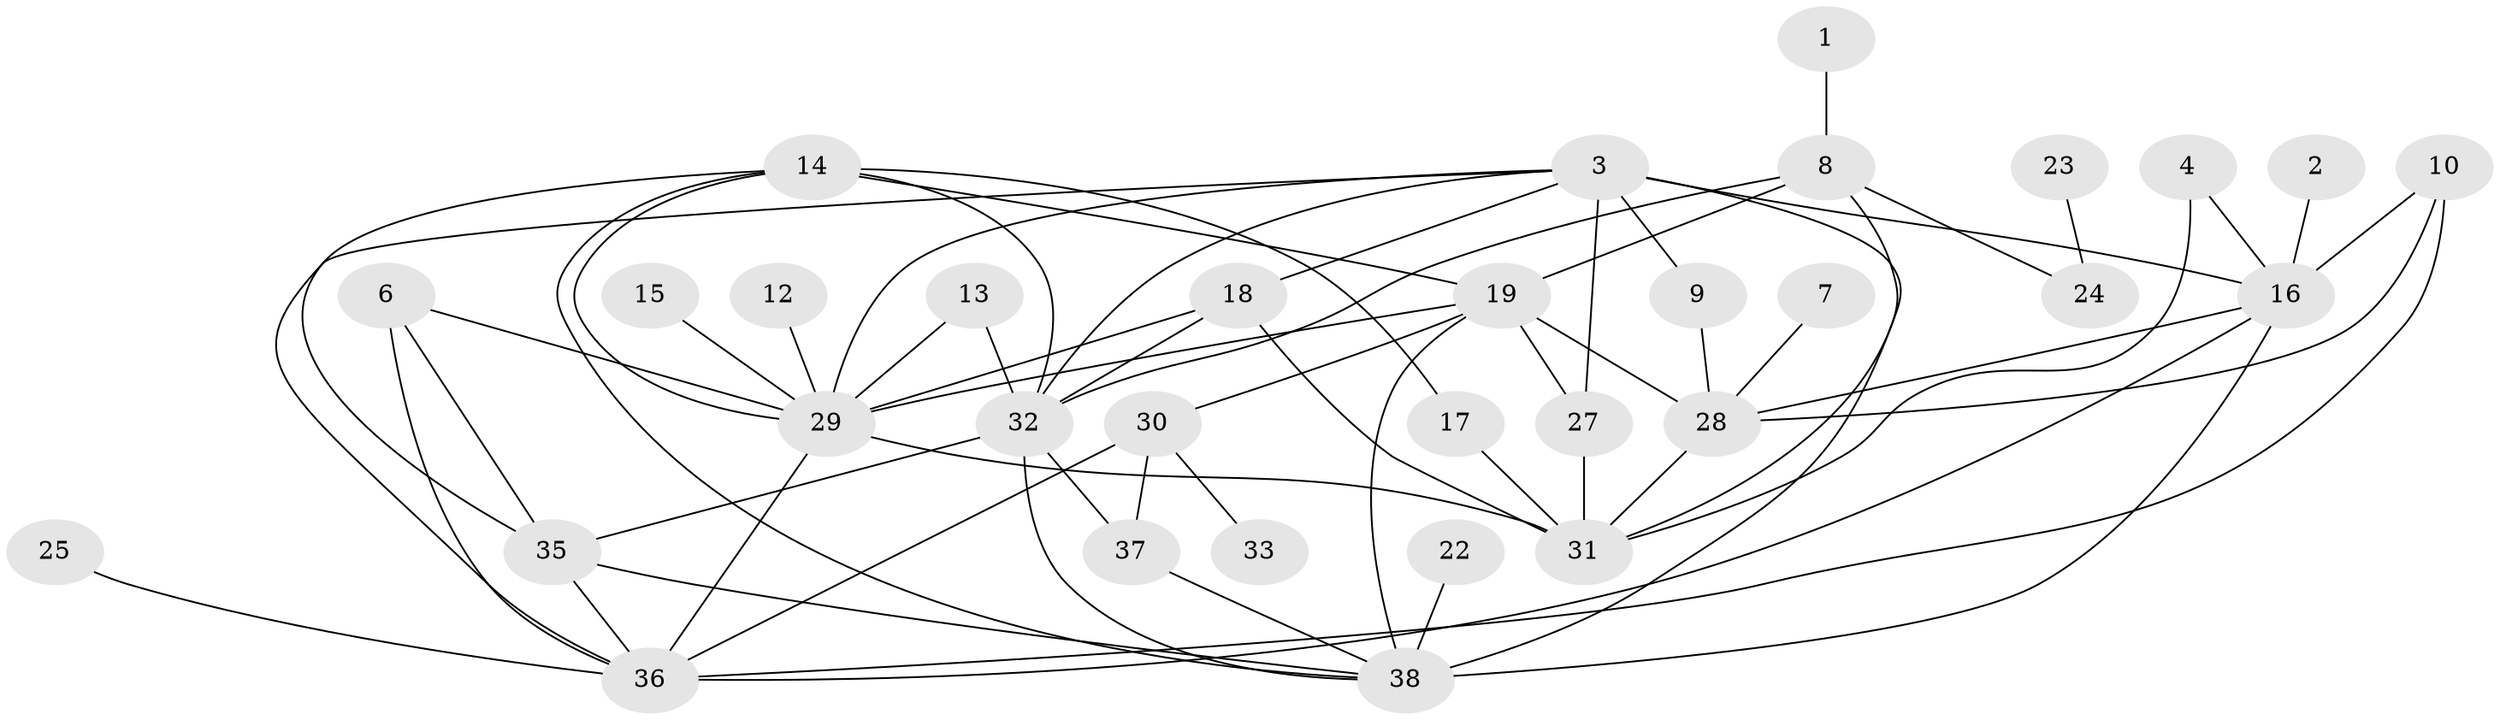 // original degree distribution, {1: 0.17105263157894737, 3: 0.21052631578947367, 6: 0.05263157894736842, 4: 0.2236842105263158, 2: 0.17105263157894737, 0: 0.07894736842105263, 5: 0.09210526315789473}
// Generated by graph-tools (version 1.1) at 2025/49/03/09/25 03:49:11]
// undirected, 32 vertices, 62 edges
graph export_dot {
graph [start="1"]
  node [color=gray90,style=filled];
  1;
  2;
  3;
  4;
  6;
  7;
  8;
  9;
  10;
  12;
  13;
  14;
  15;
  16;
  17;
  18;
  19;
  22;
  23;
  24;
  25;
  27;
  28;
  29;
  30;
  31;
  32;
  33;
  35;
  36;
  37;
  38;
  1 -- 8 [weight=1.0];
  2 -- 16 [weight=1.0];
  3 -- 9 [weight=1.0];
  3 -- 16 [weight=1.0];
  3 -- 18 [weight=1.0];
  3 -- 27 [weight=1.0];
  3 -- 29 [weight=1.0];
  3 -- 32 [weight=1.0];
  3 -- 36 [weight=1.0];
  3 -- 38 [weight=2.0];
  4 -- 16 [weight=1.0];
  4 -- 31 [weight=1.0];
  6 -- 29 [weight=1.0];
  6 -- 35 [weight=1.0];
  6 -- 36 [weight=1.0];
  7 -- 28 [weight=1.0];
  8 -- 19 [weight=1.0];
  8 -- 24 [weight=1.0];
  8 -- 31 [weight=1.0];
  8 -- 32 [weight=1.0];
  9 -- 28 [weight=1.0];
  10 -- 16 [weight=1.0];
  10 -- 28 [weight=1.0];
  10 -- 36 [weight=1.0];
  12 -- 29 [weight=1.0];
  13 -- 29 [weight=1.0];
  13 -- 32 [weight=1.0];
  14 -- 17 [weight=1.0];
  14 -- 19 [weight=1.0];
  14 -- 29 [weight=1.0];
  14 -- 32 [weight=1.0];
  14 -- 35 [weight=1.0];
  14 -- 38 [weight=1.0];
  15 -- 29 [weight=1.0];
  16 -- 28 [weight=2.0];
  16 -- 36 [weight=1.0];
  16 -- 38 [weight=2.0];
  17 -- 31 [weight=2.0];
  18 -- 29 [weight=1.0];
  18 -- 31 [weight=1.0];
  18 -- 32 [weight=1.0];
  19 -- 27 [weight=1.0];
  19 -- 28 [weight=1.0];
  19 -- 29 [weight=1.0];
  19 -- 30 [weight=1.0];
  19 -- 38 [weight=1.0];
  22 -- 38 [weight=1.0];
  23 -- 24 [weight=1.0];
  25 -- 36 [weight=1.0];
  27 -- 31 [weight=1.0];
  28 -- 31 [weight=1.0];
  29 -- 31 [weight=1.0];
  29 -- 36 [weight=1.0];
  30 -- 33 [weight=1.0];
  30 -- 36 [weight=2.0];
  30 -- 37 [weight=1.0];
  32 -- 35 [weight=2.0];
  32 -- 37 [weight=1.0];
  32 -- 38 [weight=1.0];
  35 -- 36 [weight=1.0];
  35 -- 38 [weight=1.0];
  37 -- 38 [weight=1.0];
}
